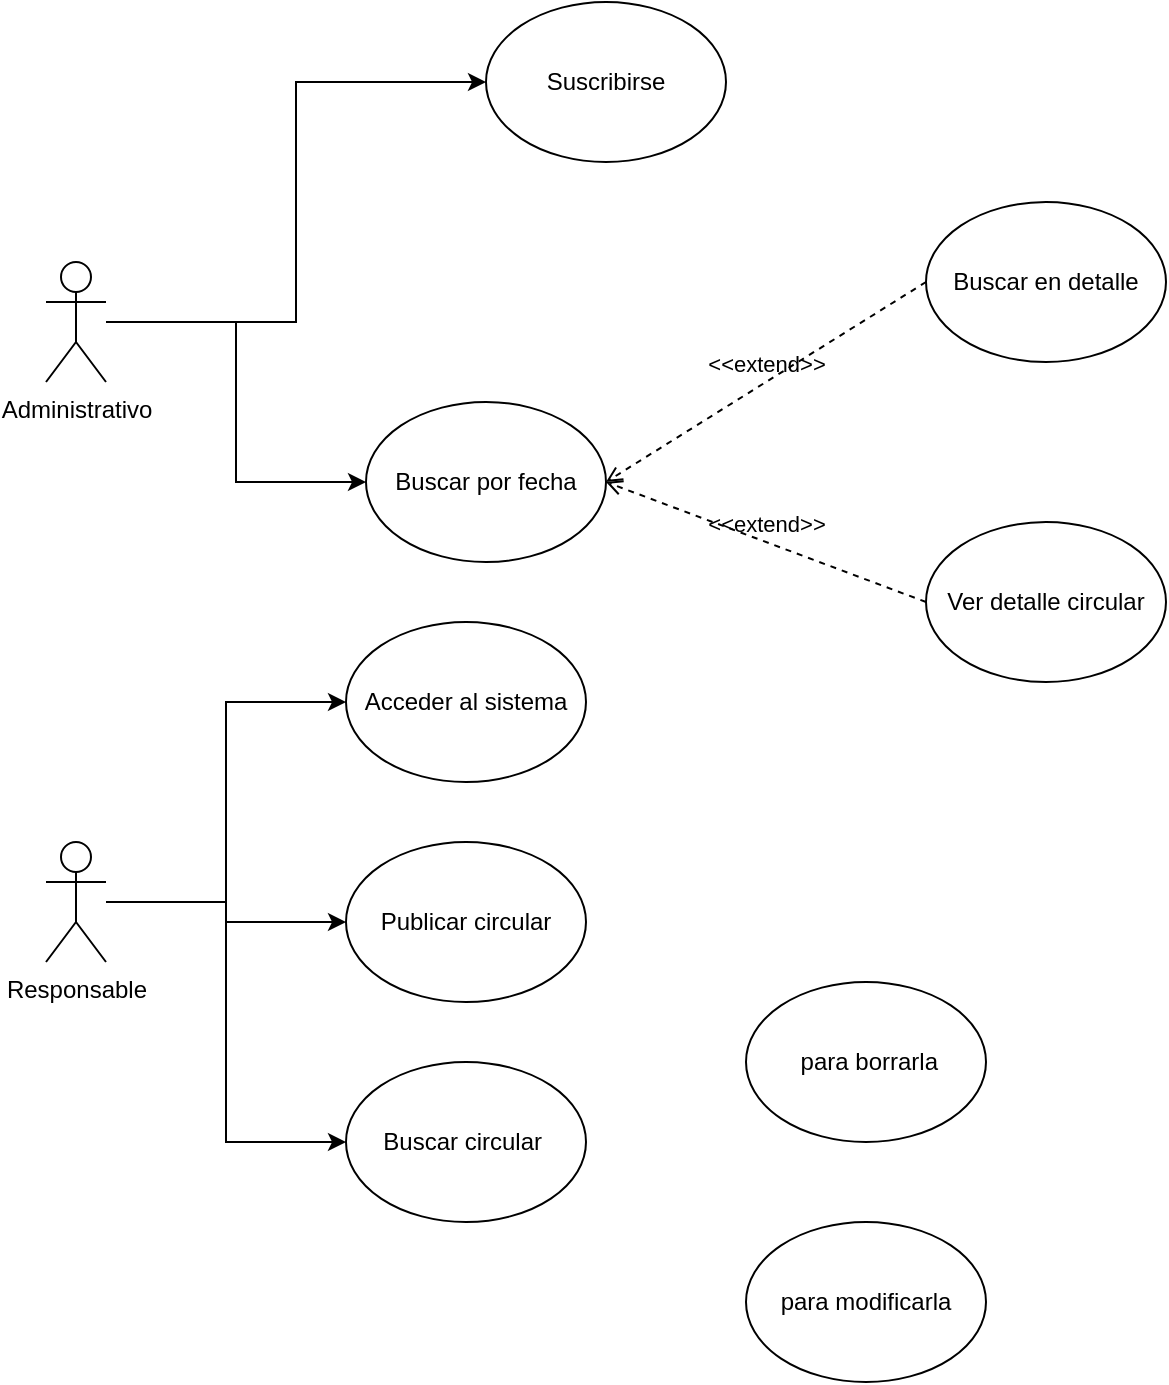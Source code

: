 <mxfile version="22.1.21" type="device">
  <diagram name="Página-1" id="o-XkD8OzSfUzeFlbS5Ds">
    <mxGraphModel dx="1195" dy="737" grid="1" gridSize="10" guides="1" tooltips="1" connect="1" arrows="1" fold="1" page="1" pageScale="1" pageWidth="827" pageHeight="1169" math="0" shadow="0">
      <root>
        <mxCell id="0" />
        <mxCell id="1" parent="0" />
        <mxCell id="ZJuc8aod3CiUTQ_wo23z-3215" value="Acceder al sistema" style="ellipse;whiteSpace=wrap;html=1;" parent="1" vertex="1">
          <mxGeometry x="260" y="470" width="120" height="80" as="geometry" />
        </mxCell>
        <mxCell id="ZJuc8aod3CiUTQ_wo23z-3216" value="Publicar circular" style="ellipse;whiteSpace=wrap;html=1;" parent="1" vertex="1">
          <mxGeometry x="260" y="580" width="120" height="80" as="geometry" />
        </mxCell>
        <mxCell id="ZJuc8aod3CiUTQ_wo23z-3217" value="&amp;nbsp;para borrarla" style="ellipse;whiteSpace=wrap;html=1;" parent="1" vertex="1">
          <mxGeometry x="460" y="650" width="120" height="80" as="geometry" />
        </mxCell>
        <mxCell id="ZJuc8aod3CiUTQ_wo23z-3218" value="para modificarla" style="ellipse;whiteSpace=wrap;html=1;" parent="1" vertex="1">
          <mxGeometry x="460" y="770" width="120" height="80" as="geometry" />
        </mxCell>
        <mxCell id="ZJuc8aod3CiUTQ_wo23z-3243" style="edgeStyle=orthogonalEdgeStyle;rounded=0;orthogonalLoop=1;jettySize=auto;html=1;entryX=0;entryY=0.5;entryDx=0;entryDy=0;" parent="1" source="ZJuc8aod3CiUTQ_wo23z-3226" target="ZJuc8aod3CiUTQ_wo23z-3215" edge="1">
          <mxGeometry relative="1" as="geometry" />
        </mxCell>
        <mxCell id="ZJuc8aod3CiUTQ_wo23z-3244" style="edgeStyle=orthogonalEdgeStyle;rounded=0;orthogonalLoop=1;jettySize=auto;html=1;entryX=0;entryY=0.5;entryDx=0;entryDy=0;" parent="1" source="ZJuc8aod3CiUTQ_wo23z-3226" target="ZJuc8aod3CiUTQ_wo23z-3216" edge="1">
          <mxGeometry relative="1" as="geometry" />
        </mxCell>
        <mxCell id="ZJuc8aod3CiUTQ_wo23z-3245" style="edgeStyle=orthogonalEdgeStyle;rounded=0;orthogonalLoop=1;jettySize=auto;html=1;entryX=0;entryY=0.5;entryDx=0;entryDy=0;" parent="1" source="ZJuc8aod3CiUTQ_wo23z-3226" target="ZJuc8aod3CiUTQ_wo23z-3242" edge="1">
          <mxGeometry relative="1" as="geometry" />
        </mxCell>
        <mxCell id="ZJuc8aod3CiUTQ_wo23z-3226" value="Responsable" style="shape=umlActor;verticalLabelPosition=bottom;verticalAlign=top;html=1;outlineConnect=0;" parent="1" vertex="1">
          <mxGeometry x="110" y="580" width="30" height="60" as="geometry" />
        </mxCell>
        <mxCell id="ZJuc8aod3CiUTQ_wo23z-3251" style="edgeStyle=orthogonalEdgeStyle;rounded=0;orthogonalLoop=1;jettySize=auto;html=1;entryX=0;entryY=0.5;entryDx=0;entryDy=0;" parent="1" source="ZJuc8aod3CiUTQ_wo23z-3227" target="ZJuc8aod3CiUTQ_wo23z-3246" edge="1">
          <mxGeometry relative="1" as="geometry" />
        </mxCell>
        <mxCell id="ZJuc8aod3CiUTQ_wo23z-3252" style="edgeStyle=orthogonalEdgeStyle;rounded=0;orthogonalLoop=1;jettySize=auto;html=1;entryX=0;entryY=0.5;entryDx=0;entryDy=0;" parent="1" source="ZJuc8aod3CiUTQ_wo23z-3227" target="ZJuc8aod3CiUTQ_wo23z-3230" edge="1">
          <mxGeometry relative="1" as="geometry" />
        </mxCell>
        <mxCell id="ZJuc8aod3CiUTQ_wo23z-3227" value="Administrativo" style="shape=umlActor;verticalLabelPosition=bottom;verticalAlign=top;html=1;outlineConnect=0;" parent="1" vertex="1">
          <mxGeometry x="110" y="290" width="30" height="60" as="geometry" />
        </mxCell>
        <mxCell id="ZJuc8aod3CiUTQ_wo23z-3230" value="Suscribirse" style="ellipse;whiteSpace=wrap;html=1;" parent="1" vertex="1">
          <mxGeometry x="330" y="160" width="120" height="80" as="geometry" />
        </mxCell>
        <mxCell id="ZJuc8aod3CiUTQ_wo23z-3242" value="Buscar circular&amp;nbsp;" style="ellipse;whiteSpace=wrap;html=1;" parent="1" vertex="1">
          <mxGeometry x="260" y="690" width="120" height="80" as="geometry" />
        </mxCell>
        <mxCell id="ZJuc8aod3CiUTQ_wo23z-3246" value="Buscar por fecha" style="ellipse;whiteSpace=wrap;html=1;" parent="1" vertex="1">
          <mxGeometry x="270" y="360" width="120" height="80" as="geometry" />
        </mxCell>
        <mxCell id="ZJuc8aod3CiUTQ_wo23z-3247" value="Ver detalle circular" style="ellipse;whiteSpace=wrap;html=1;" parent="1" vertex="1">
          <mxGeometry x="550" y="420" width="120" height="80" as="geometry" />
        </mxCell>
        <mxCell id="ZJuc8aod3CiUTQ_wo23z-3248" value="Buscar en detalle" style="ellipse;whiteSpace=wrap;html=1;" parent="1" vertex="1">
          <mxGeometry x="550" y="260" width="120" height="80" as="geometry" />
        </mxCell>
        <mxCell id="ZJuc8aod3CiUTQ_wo23z-3249" value="&amp;lt;&amp;lt;extend&amp;gt;&amp;gt;" style="html=1;verticalAlign=bottom;labelBackgroundColor=none;endArrow=open;endFill=0;dashed=1;rounded=0;entryX=1;entryY=0.5;entryDx=0;entryDy=0;exitX=0;exitY=0.5;exitDx=0;exitDy=0;" parent="1" source="ZJuc8aod3CiUTQ_wo23z-3248" target="ZJuc8aod3CiUTQ_wo23z-3246" edge="1">
          <mxGeometry width="160" relative="1" as="geometry">
            <mxPoint x="360" y="280" as="sourcePoint" />
            <mxPoint x="520" y="280" as="targetPoint" />
          </mxGeometry>
        </mxCell>
        <mxCell id="ZJuc8aod3CiUTQ_wo23z-3250" value="&amp;lt;&amp;lt;extend&amp;gt;&amp;gt;" style="html=1;verticalAlign=bottom;labelBackgroundColor=none;endArrow=open;endFill=0;dashed=1;rounded=0;entryX=1;entryY=0.5;entryDx=0;entryDy=0;exitX=0;exitY=0.5;exitDx=0;exitDy=0;" parent="1" source="ZJuc8aod3CiUTQ_wo23z-3247" target="ZJuc8aod3CiUTQ_wo23z-3246" edge="1">
          <mxGeometry width="160" relative="1" as="geometry">
            <mxPoint x="560" y="310" as="sourcePoint" />
            <mxPoint x="400" y="410" as="targetPoint" />
          </mxGeometry>
        </mxCell>
      </root>
    </mxGraphModel>
  </diagram>
</mxfile>
